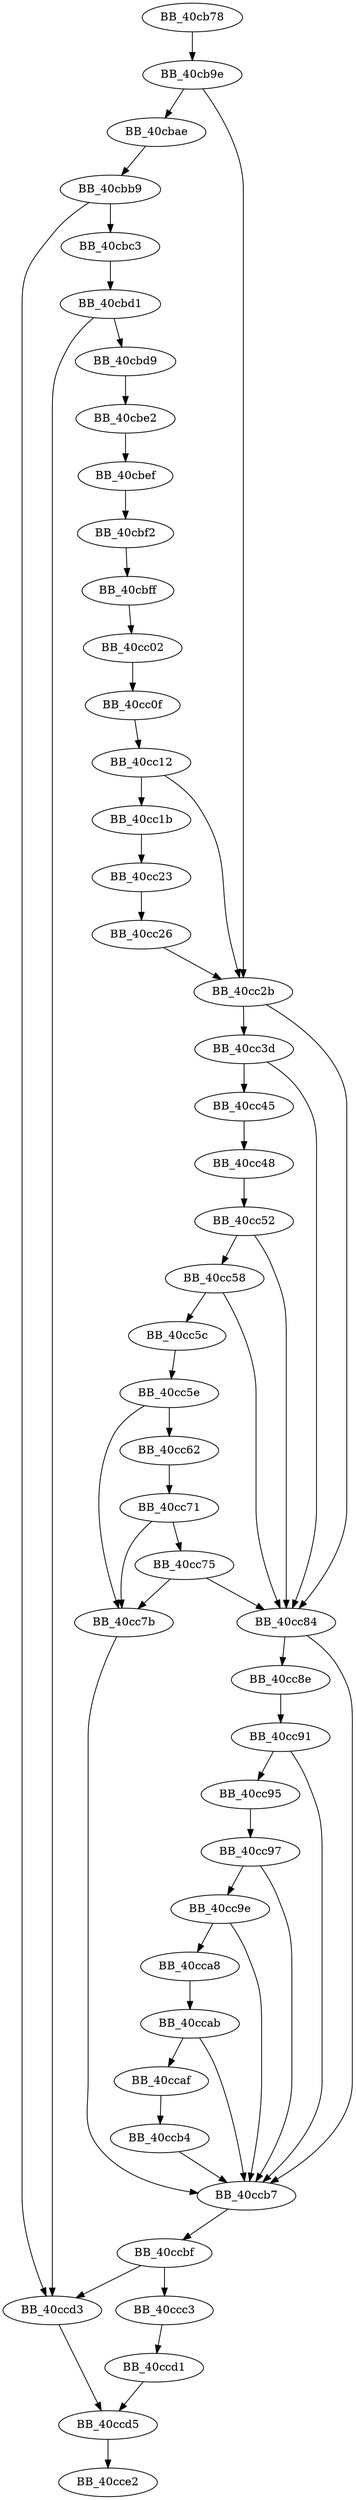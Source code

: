 DiGraph sub_40CB78{
BB_40cb78->BB_40cb9e
BB_40cb9e->BB_40cbae
BB_40cb9e->BB_40cc2b
BB_40cbae->BB_40cbb9
BB_40cbb9->BB_40cbc3
BB_40cbb9->BB_40ccd3
BB_40cbc3->BB_40cbd1
BB_40cbd1->BB_40cbd9
BB_40cbd1->BB_40ccd3
BB_40cbd9->BB_40cbe2
BB_40cbe2->BB_40cbef
BB_40cbef->BB_40cbf2
BB_40cbf2->BB_40cbff
BB_40cbff->BB_40cc02
BB_40cc02->BB_40cc0f
BB_40cc0f->BB_40cc12
BB_40cc12->BB_40cc1b
BB_40cc12->BB_40cc2b
BB_40cc1b->BB_40cc23
BB_40cc23->BB_40cc26
BB_40cc26->BB_40cc2b
BB_40cc2b->BB_40cc3d
BB_40cc2b->BB_40cc84
BB_40cc3d->BB_40cc45
BB_40cc3d->BB_40cc84
BB_40cc45->BB_40cc48
BB_40cc48->BB_40cc52
BB_40cc52->BB_40cc58
BB_40cc52->BB_40cc84
BB_40cc58->BB_40cc5c
BB_40cc58->BB_40cc84
BB_40cc5c->BB_40cc5e
BB_40cc5e->BB_40cc62
BB_40cc5e->BB_40cc7b
BB_40cc62->BB_40cc71
BB_40cc71->BB_40cc75
BB_40cc71->BB_40cc7b
BB_40cc75->BB_40cc7b
BB_40cc75->BB_40cc84
BB_40cc7b->BB_40ccb7
BB_40cc84->BB_40cc8e
BB_40cc84->BB_40ccb7
BB_40cc8e->BB_40cc91
BB_40cc91->BB_40cc95
BB_40cc91->BB_40ccb7
BB_40cc95->BB_40cc97
BB_40cc97->BB_40cc9e
BB_40cc97->BB_40ccb7
BB_40cc9e->BB_40cca8
BB_40cc9e->BB_40ccb7
BB_40cca8->BB_40ccab
BB_40ccab->BB_40ccaf
BB_40ccab->BB_40ccb7
BB_40ccaf->BB_40ccb4
BB_40ccb4->BB_40ccb7
BB_40ccb7->BB_40ccbf
BB_40ccbf->BB_40ccc3
BB_40ccbf->BB_40ccd3
BB_40ccc3->BB_40ccd1
BB_40ccd1->BB_40ccd5
BB_40ccd3->BB_40ccd5
BB_40ccd5->BB_40cce2
}
